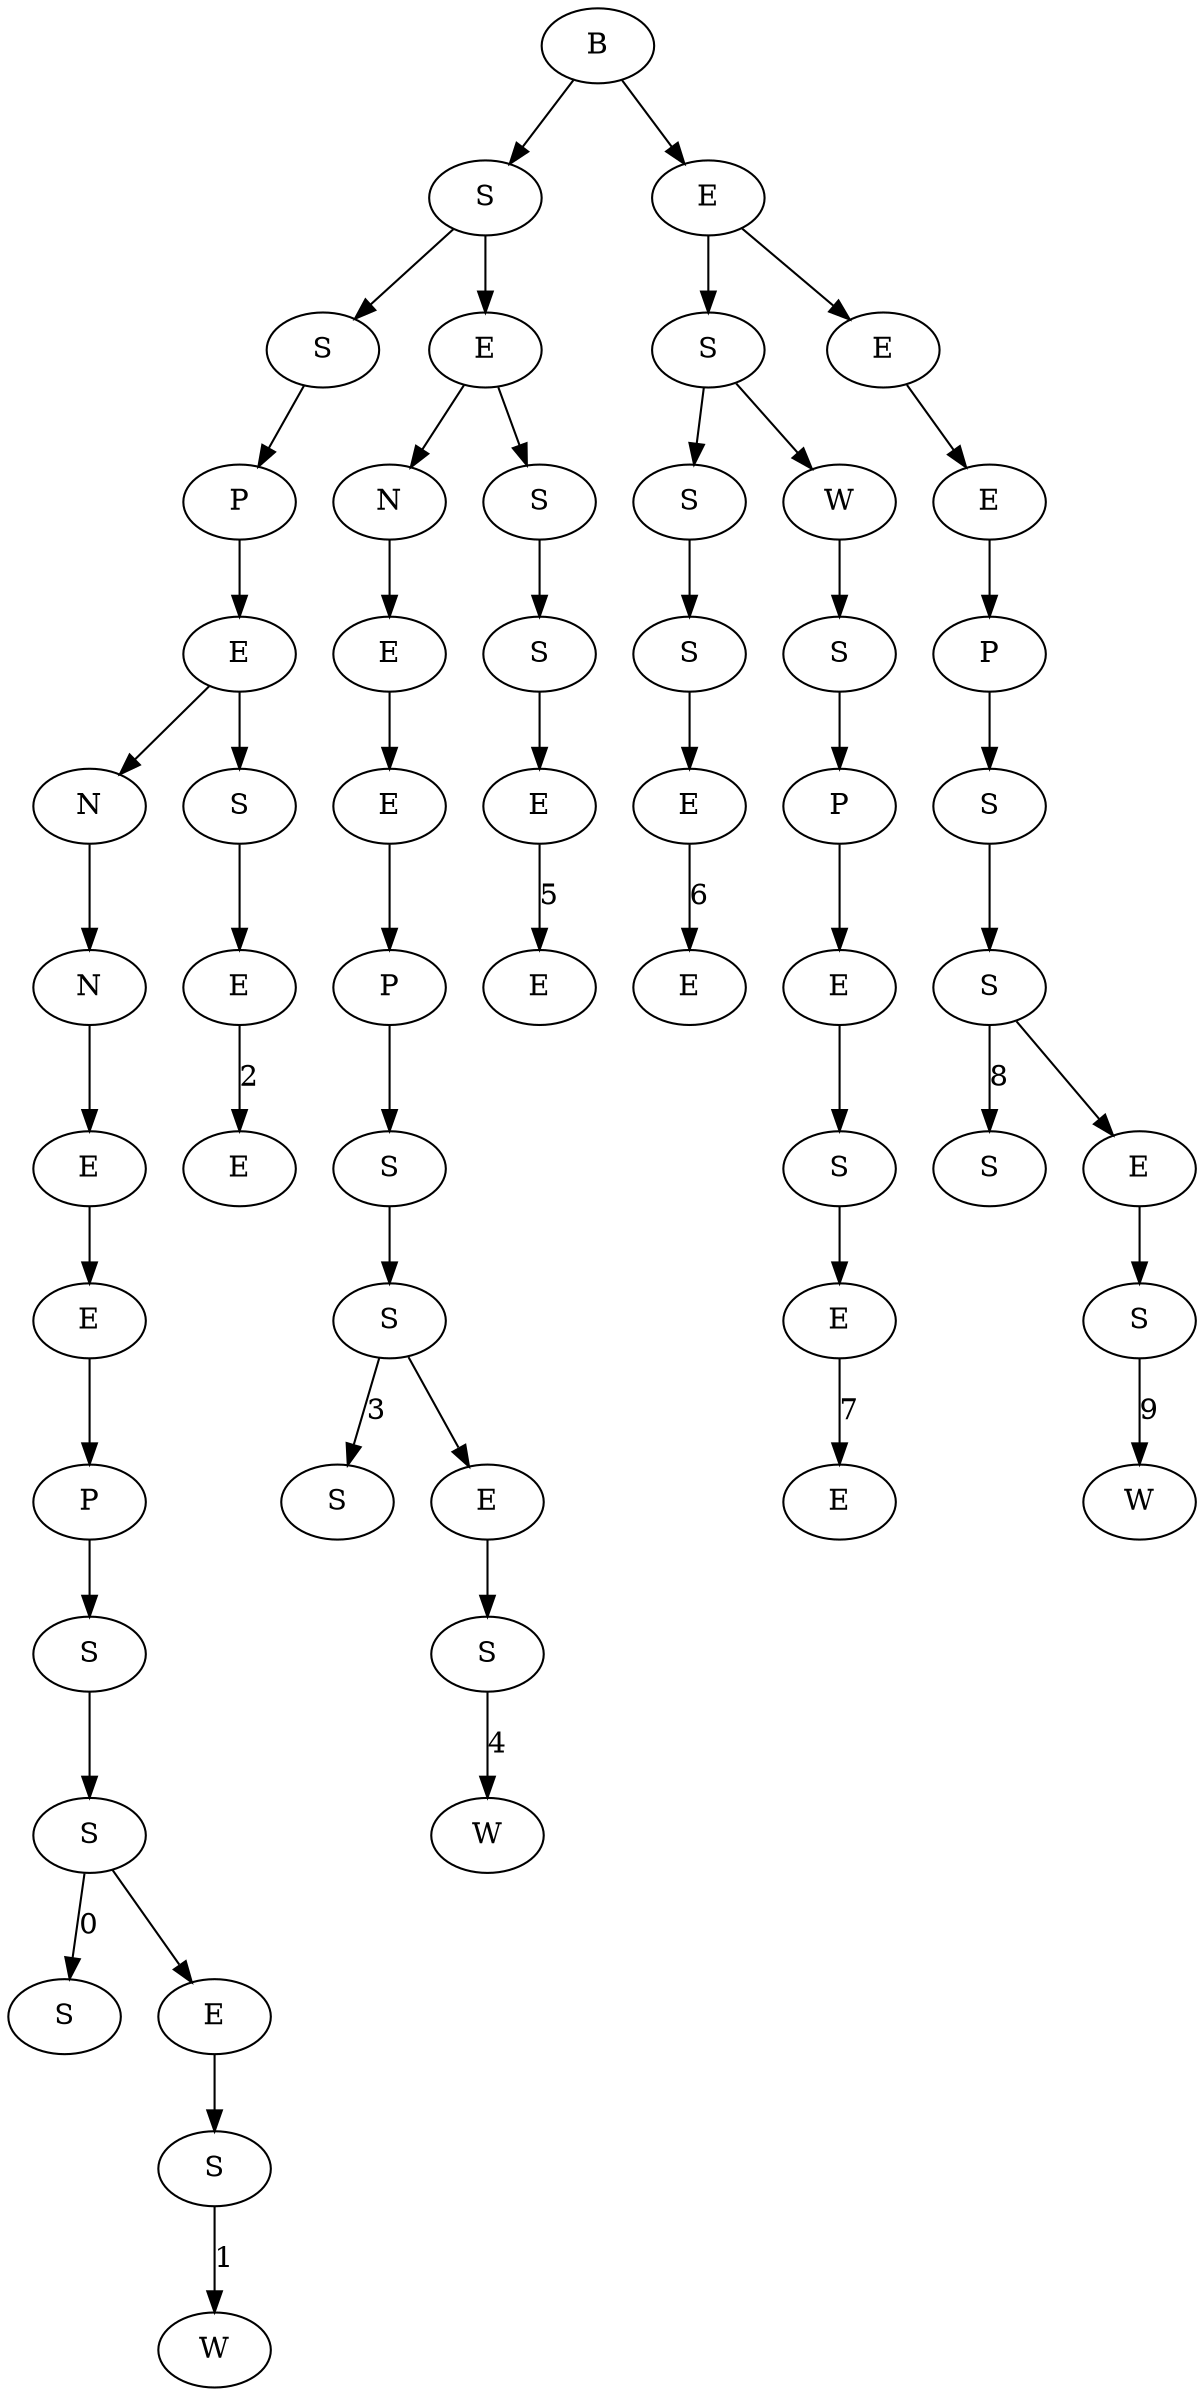 digraph G{
15645560[label="S"]
15649464[label="W"]
15645528[label="S"]
15645528->15649464[label=1];
15645112[label="E"]
15645112->15645528;
15645720[label="S"]
15645720->15645560[label=0];
15645720->15645112;
15645432[label="S"]
15645432->15645720;
15645496[label="P"]
15645496->15645432;
15645688[label="E"]
15645688->15645496;
15644920[label="E"]
15644920->15645688;
15645464[label="N"]
15645464->15644920;
15645400[label="N"]
15645400->15645464;
15648504[label="E"]
15649400[label="E"]
15649400->15648504[label=2];
15648632[label="S"]
15648632->15649400;
15645848[label="E"]
15645848->15645400;
15645848->15648632;
15645336[label="P"]
15645336->15645848;
15645816[label="S"]
15645816->15645336;
15649144[label="S"]
15649496[label="W"]
15649368[label="S"]
15649368->15649496[label=4];
15649304[label="E"]
15649304->15649368;
15648760[label="S"]
15648760->15649144[label=3];
15648760->15649304;
15649080[label="S"]
15649080->15648760;
15649272[label="P"]
15649272->15649080;
15648984[label="E"]
15648984->15649272;
15649336[label="E"]
15649336->15648984;
15648568[label="N"]
15648568->15649336;
15649912[label="E"]
15649880[label="E"]
15649880->15649912[label=5];
15650264[label="S"]
15650264->15649880;
15649752[label="S"]
15649752->15650264;
15648888[label="E"]
15648888->15648568;
15648888->15649752;
15645752[label="S"]
15645752->15645816;
15645752->15648888;
15650296[label="E"]
15649848[label="E"]
15649848->15650296[label=6];
15650008[label="S"]
15650008->15649848;
15649528[label="S"]
15649528->15650008;
15656600[label="E"]
15649240[label="E"]
15649240->15656600[label=7];
15649720[label="S"]
15649720->15649240;
15649624[label="E"]
15649624->15649720;
15649560[label="P"]
15649560->15649624;
15650392[label="S"]
15650392->15649560;
15650328[label="W"]
15650328->15650392;
15650040[label="S"]
15650040->15649528;
15650040->15650328;
15656728[label="S"]
15656792[label="W"]
15657240[label="S"]
15657240->15656792[label=9];
15657048[label="E"]
15657048->15657240;
15656952[label="S"]
15656952->15656728[label=8];
15656952->15657048;
15656408[label="S"]
15656408->15656952;
15656344[label="P"]
15656344->15656408;
15656984[label="E"]
15656984->15656344;
15656312[label="E"]
15656312->15656984;
15649944[label="E"]
15649944->15650040;
15649944->15656312;
15645304[label="B"]
15645304->15645752;
15645304->15649944;
}